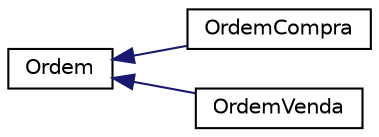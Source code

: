 digraph "Graphical Class Hierarchy"
{
  edge [fontname="Helvetica",fontsize="10",labelfontname="Helvetica",labelfontsize="10"];
  node [fontname="Helvetica",fontsize="10",shape=record];
  rankdir="LR";
  Node0 [label="Ordem",height=0.2,width=0.4,color="black", fillcolor="white", style="filled",URL="$class_ordem.html",tooltip="An ordem. "];
  Node0 -> Node1 [dir="back",color="midnightblue",fontsize="10",style="solid",fontname="Helvetica"];
  Node1 [label="OrdemCompra",height=0.2,width=0.4,color="black", fillcolor="white", style="filled",URL="$class_ordem_compra.html",tooltip="An ordem compra. "];
  Node0 -> Node2 [dir="back",color="midnightblue",fontsize="10",style="solid",fontname="Helvetica"];
  Node2 [label="OrdemVenda",height=0.2,width=0.4,color="black", fillcolor="white", style="filled",URL="$class_ordem_venda.html",tooltip="An ordem venda. "];
}
